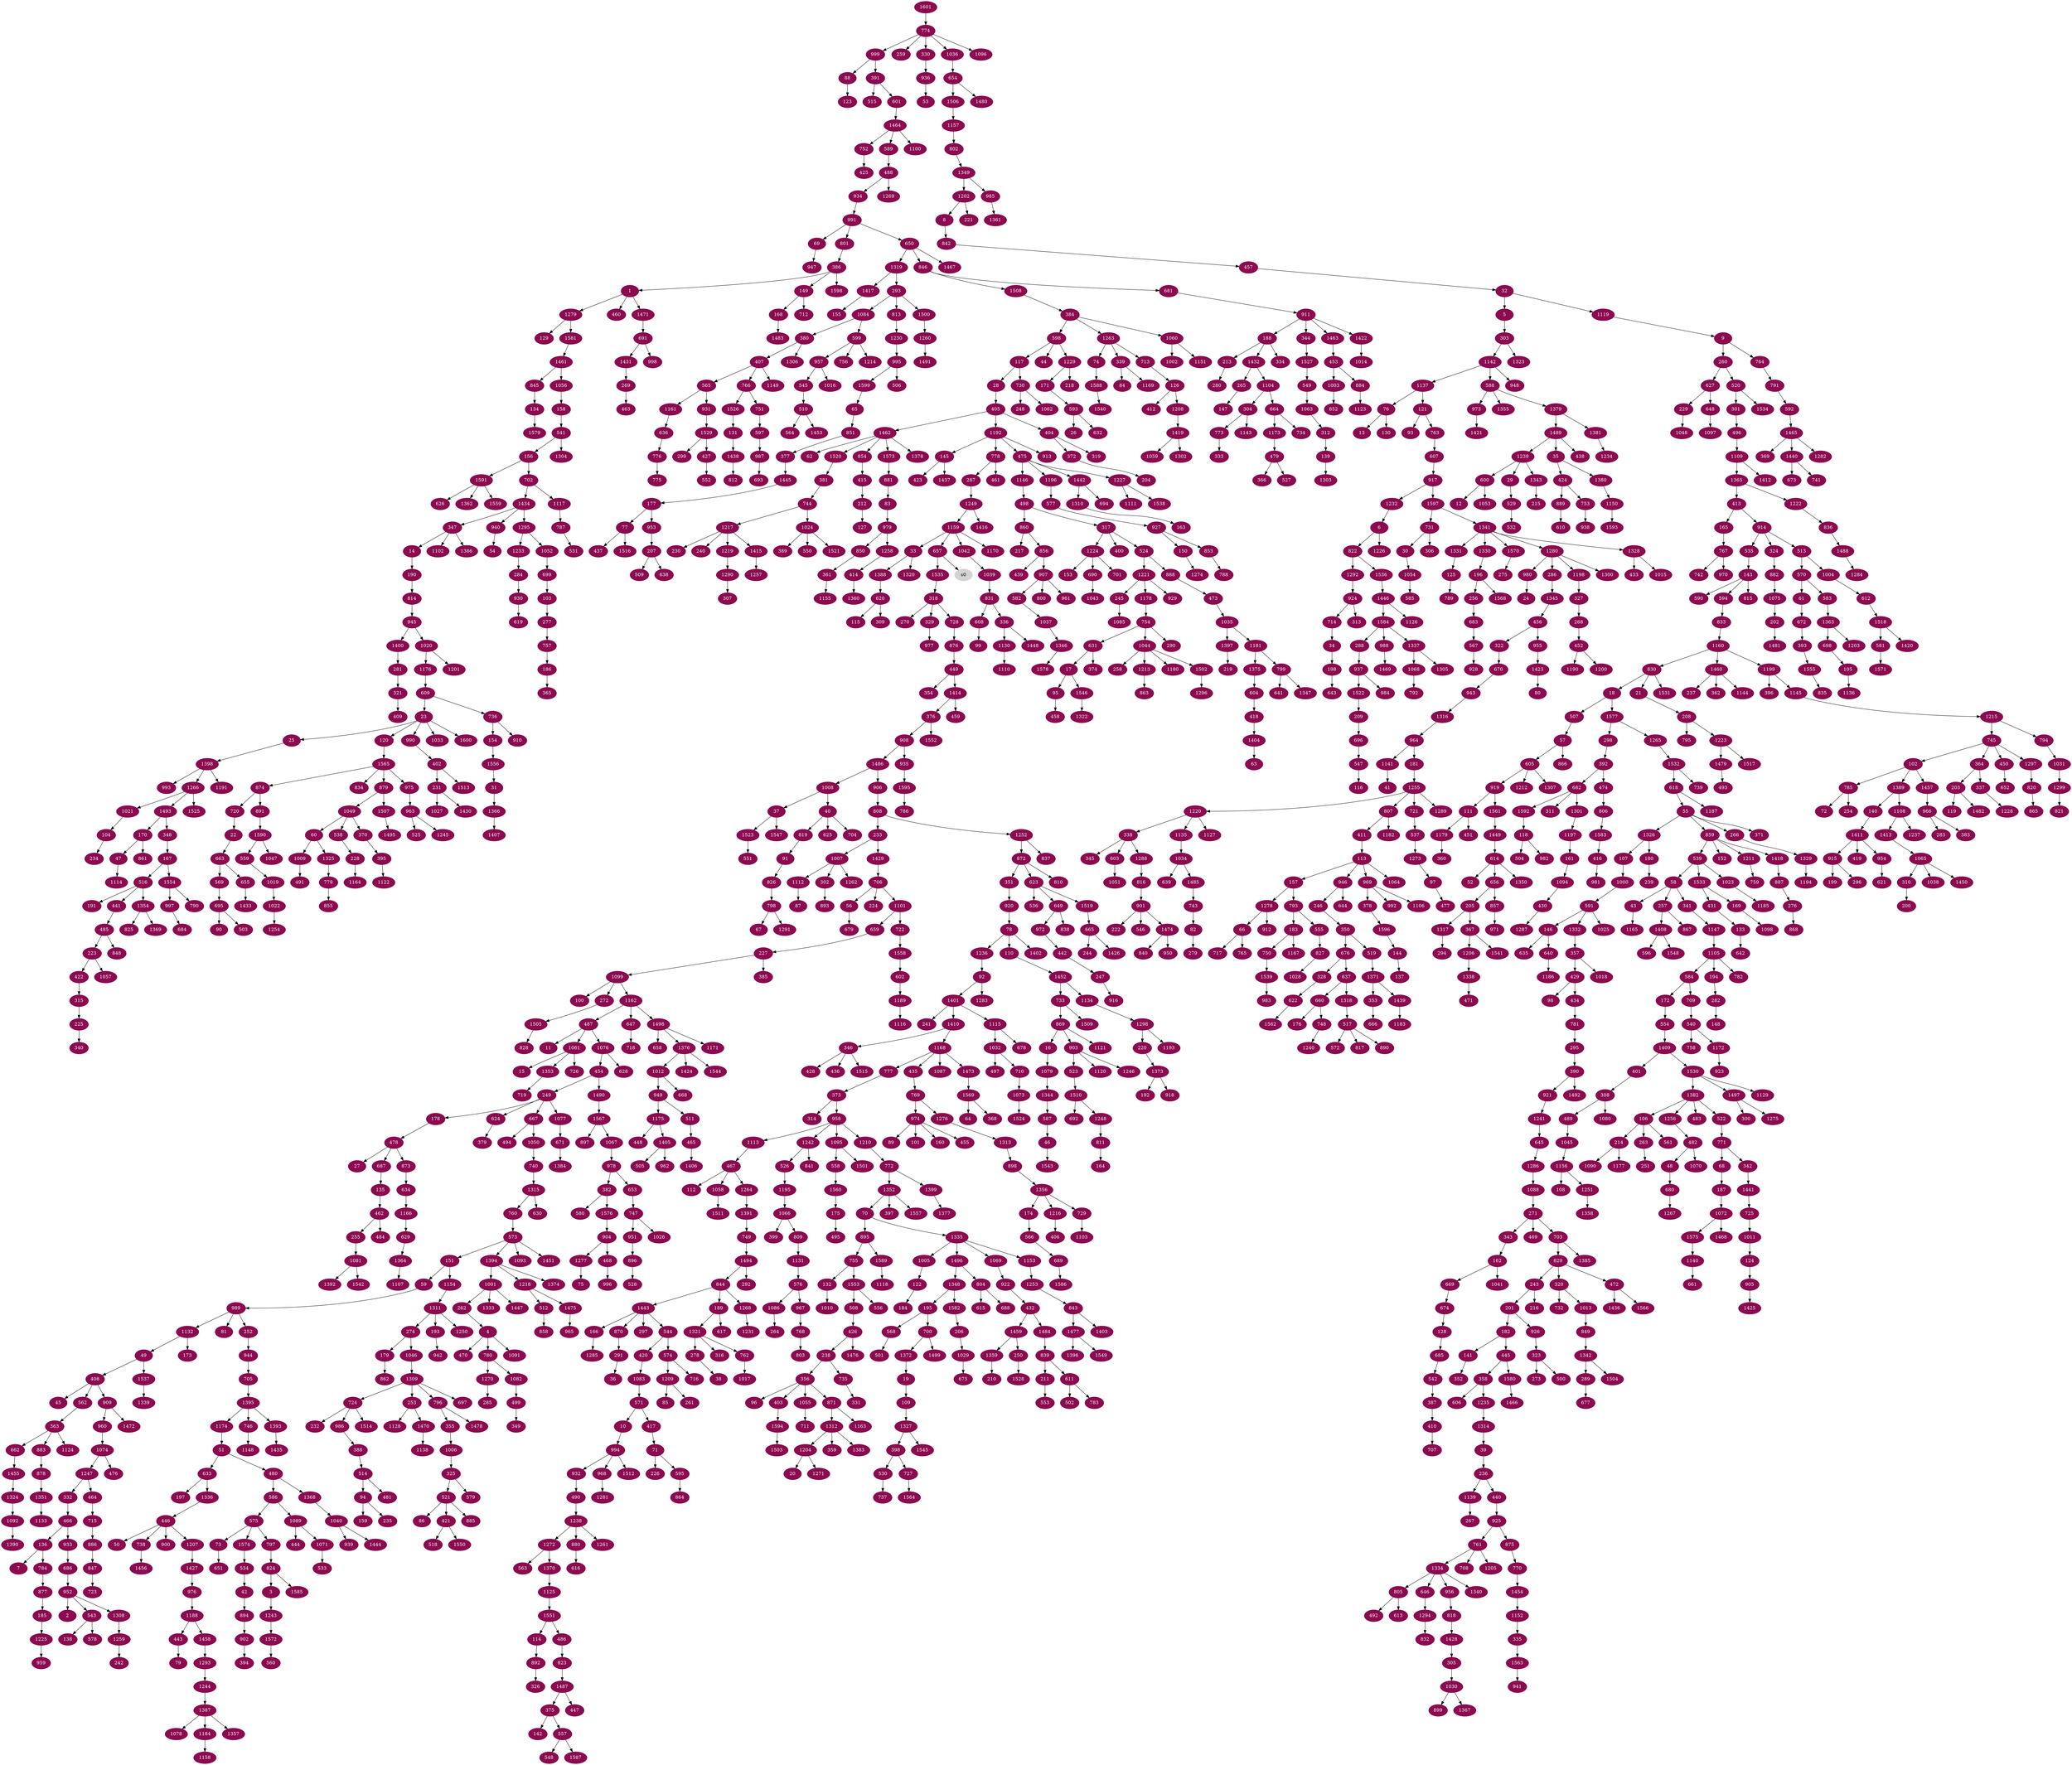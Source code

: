 digraph G {
node [color=deeppink4, style=filled, fontcolor=white];
386 -> 1;
952 -> 2;
824 -> 3;
262 -> 4;
32 -> 5;
1232 -> 6;
136 -> 7;
1202 -> 8;
1119 -> 9;
571 -> 10;
487 -> 11;
600 -> 12;
76 -> 13;
347 -> 14;
1061 -> 15;
869 -> 16;
631 -> 17;
830 -> 18;
1372 -> 19;
1204 -> 20;
830 -> 21;
720 -> 22;
609 -> 23;
980 -> 24;
23 -> 25;
593 -> 26;
478 -> 27;
117 -> 28;
1239 -> 29;
731 -> 30;
1556 -> 31;
457 -> 32;
1159 -> 33;
714 -> 34;
1489 -> 35;
291 -> 36;
1008 -> 37;
278 -> 38;
1314 -> 39;
1008 -> 40;
1141 -> 41;
534 -> 42;
58 -> 43;
598 -> 44;
408 -> 45;
587 -> 46;
170 -> 47;
482 -> 48;
1132 -> 49;
446 -> 50;
1174 -> 51;
614 -> 52;
936 -> 53;
940 -> 54;
618 -> 55;
706 -> 56;
507 -> 57;
539 -> 58;
151 -> 59;
1049 -> 60;
570 -> 61;
1462 -> 62;
1404 -> 63;
1569 -> 64;
1599 -> 65;
1278 -> 66;
798 -> 67;
771 -> 68;
991 -> 69;
1352 -> 70;
417 -> 71;
785 -> 72;
575 -> 73;
1263 -> 74;
1277 -> 75;
1137 -> 76;
177 -> 77;
920 -> 78;
443 -> 79;
1423 -> 80;
989 -> 81;
743 -> 82;
881 -> 83;
339 -> 84;
1209 -> 85;
521 -> 86;
1112 -> 87;
999 -> 88;
974 -> 89;
695 -> 90;
819 -> 91;
1236 -> 92;
121 -> 93;
514 -> 94;
17 -> 95;
356 -> 96;
1273 -> 97;
429 -> 98;
608 -> 99;
1099 -> 100;
974 -> 101;
745 -> 102;
699 -> 103;
1021 -> 104;
698 -> 105;
1382 -> 106;
1326 -> 107;
1156 -> 108;
19 -> 109;
78 -> 110;
919 -> 111;
467 -> 112;
411 -> 113;
1551 -> 114;
620 -> 115;
547 -> 116;
598 -> 117;
1592 -> 118;
203 -> 119;
23 -> 120;
1137 -> 121;
1005 -> 122;
88 -> 123;
1011 -> 124;
1331 -> 125;
713 -> 126;
212 -> 127;
674 -> 128;
1279 -> 129;
76 -> 130;
1526 -> 131;
755 -> 132;
431 -> 133;
845 -> 134;
687 -> 135;
466 -> 136;
144 -> 137;
543 -> 138;
312 -> 139;
1389 -> 140;
182 -> 141;
375 -> 142;
535 -> 143;
1596 -> 144;
1192 -> 145;
591 -> 146;
265 -> 147;
282 -> 148;
386 -> 149;
927 -> 150;
573 -> 151;
859 -> 152;
1224 -> 153;
736 -> 154;
1417 -> 155;
541 -> 156;
113 -> 157;
1056 -> 158;
94 -> 159;
974 -> 160;
1197 -> 161;
343 -> 162;
1310 -> 163;
811 -> 164;
413 -> 165;
1443 -> 166;
348 -> 167;
149 -> 168;
1533 -> 169;
1493 -> 170;
1229 -> 171;
584 -> 172;
1132 -> 173;
1356 -> 174;
1560 -> 175;
660 -> 176;
1445 -> 177;
249 -> 178;
274 -> 179;
1326 -> 180;
964 -> 181;
201 -> 182;
793 -> 183;
122 -> 184;
877 -> 185;
757 -> 186;
68 -> 187;
911 -> 188;
844 -> 189;
14 -> 190;
516 -> 191;
1373 -> 192;
1311 -> 193;
1105 -> 194;
1348 -> 195;
1330 -> 196;
633 -> 197;
34 -> 198;
915 -> 199;
310 -> 200;
243 -> 201;
1075 -> 202;
364 -> 203;
372 -> 204;
656 -> 205;
1582 -> 206;
953 -> 207;
21 -> 208;
1522 -> 209;
1359 -> 210;
839 -> 211;
415 -> 212;
188 -> 213;
106 -> 214;
1343 -> 215;
243 -> 216;
860 -> 217;
1229 -> 218;
1397 -> 219;
1298 -> 220;
1202 -> 221;
901 -> 222;
485 -> 223;
706 -> 224;
315 -> 225;
71 -> 226;
659 -> 227;
538 -> 228;
627 -> 229;
1217 -> 230;
402 -> 231;
724 -> 232;
808 -> 233;
104 -> 234;
94 -> 235;
39 -> 236;
1460 -> 237;
426 -> 238;
180 -> 239;
1217 -> 240;
1401 -> 241;
1259 -> 242;
829 -> 243;
665 -> 244;
1221 -> 245;
946 -> 246;
442 -> 247;
730 -> 248;
454 -> 249;
1459 -> 250;
263 -> 251;
989 -> 252;
1309 -> 253;
785 -> 254;
462 -> 255;
196 -> 256;
58 -> 257;
1044 -> 258;
774 -> 259;
9 -> 260;
1209 -> 261;
1001 -> 262;
106 -> 263;
1086 -> 264;
1432 -> 265;
55 -> 266;
1139 -> 267;
327 -> 268;
1431 -> 269;
318 -> 270;
1088 -> 271;
1099 -> 272;
323 -> 273;
1311 -> 274;
1570 -> 275;
887 -> 276;
103 -> 277;
1321 -> 278;
82 -> 279;
213 -> 280;
1400 -> 281;
194 -> 282;
966 -> 283;
1233 -> 284;
1270 -> 285;
1280 -> 286;
778 -> 287;
1584 -> 288;
1342 -> 289;
754 -> 290;
870 -> 291;
1494 -> 292;
1319 -> 293;
1317 -> 294;
781 -> 295;
915 -> 296;
1443 -> 297;
1577 -> 298;
1529 -> 299;
1497 -> 300;
520 -> 301;
1007 -> 302;
5 -> 303;
1104 -> 304;
1428 -> 305;
731 -> 306;
1290 -> 307;
401 -> 308;
620 -> 309;
1065 -> 310;
682 -> 311;
1063 -> 312;
924 -> 313;
373 -> 314;
422 -> 315;
1321 -> 316;
498 -> 317;
1535 -> 318;
404 -> 319;
829 -> 320;
281 -> 321;
456 -> 322;
926 -> 323;
914 -> 324;
1006 -> 325;
892 -> 326;
1198 -> 327;
676 -> 328;
318 -> 329;
774 -> 330;
735 -> 331;
1247 -> 332;
773 -> 333;
188 -> 334;
1152 -> 335;
831 -> 336;
364 -> 337;
1220 -> 338;
1263 -> 339;
225 -> 340;
58 -> 341;
771 -> 342;
271 -> 343;
911 -> 344;
338 -> 345;
1410 -> 346;
1434 -> 347;
1493 -> 348;
499 -> 349;
246 -> 350;
872 -> 351;
141 -> 352;
1371 -> 353;
449 -> 354;
796 -> 355;
238 -> 356;
1332 -> 357;
445 -> 358;
1312 -> 359;
1179 -> 360;
850 -> 361;
1460 -> 362;
562 -> 363;
745 -> 364;
186 -> 365;
479 -> 366;
205 -> 367;
1569 -> 368;
1465 -> 369;
1049 -> 370;
55 -> 371;
404 -> 372;
777 -> 373;
631 -> 374;
1487 -> 375;
1414 -> 376;
851 -> 377;
969 -> 378;
624 -> 379;
1084 -> 380;
1520 -> 381;
978 -> 382;
966 -> 383;
1508 -> 384;
227 -> 385;
801 -> 386;
542 -> 387;
986 -> 388;
1024 -> 389;
295 -> 390;
999 -> 391;
298 -> 392;
672 -> 393;
902 -> 394;
370 -> 395;
1199 -> 396;
1352 -> 397;
1327 -> 398;
1066 -> 399;
317 -> 400;
1409 -> 401;
990 -> 402;
356 -> 403;
405 -> 404;
28 -> 405;
1216 -> 406;
380 -> 407;
49 -> 408;
321 -> 409;
387 -> 410;
807 -> 411;
126 -> 412;
1365 -> 413;
1258 -> 414;
854 -> 415;
1583 -> 416;
571 -> 417;
604 -> 418;
1411 -> 419;
544 -> 420;
521 -> 421;
223 -> 422;
145 -> 423;
35 -> 424;
752 -> 425;
508 -> 426;
1529 -> 427;
346 -> 428;
357 -> 429;
1094 -> 430;
1533 -> 431;
922 -> 432;
1328 -> 433;
429 -> 434;
1168 -> 435;
346 -> 436;
77 -> 437;
1489 -> 438;
856 -> 439;
236 -> 440;
516 -> 441;
972 -> 442;
1188 -> 443;
1089 -> 444;
182 -> 445;
1336 -> 446;
1487 -> 447;
1175 -> 448;
876 -> 449;
745 -> 450;
111 -> 451;
268 -> 452;
1463 -> 453;
1076 -> 454;
974 -> 455;
1345 -> 456;
842 -> 457;
95 -> 458;
1414 -> 459;
1 -> 460;
778 -> 461;
135 -> 462;
269 -> 463;
1247 -> 464;
511 -> 465;
332 -> 466;
1113 -> 467;
904 -> 468;
271 -> 469;
4 -> 470;
1338 -> 471;
829 -> 472;
888 -> 473;
392 -> 474;
1192 -> 475;
1074 -> 476;
97 -> 477;
178 -> 478;
1173 -> 479;
51 -> 480;
514 -> 481;
1256 -> 482;
1382 -> 483;
462 -> 484;
441 -> 485;
1551 -> 486;
1162 -> 487;
589 -> 488;
308 -> 489;
932 -> 490;
1009 -> 491;
805 -> 492;
1479 -> 493;
667 -> 494;
175 -> 495;
301 -> 496;
1032 -> 497;
1146 -> 498;
1082 -> 499;
323 -> 500;
568 -> 501;
611 -> 502;
695 -> 503;
118 -> 504;
1405 -> 505;
995 -> 506;
18 -> 507;
1553 -> 508;
207 -> 509;
545 -> 510;
949 -> 511;
1218 -> 512;
914 -> 513;
388 -> 514;
391 -> 515;
167 -> 516;
1318 -> 517;
421 -> 518;
350 -> 519;
260 -> 520;
325 -> 521;
1382 -> 522;
903 -> 523;
317 -> 524;
963 -> 525;
1242 -> 526;
479 -> 527;
896 -> 528;
29 -> 529;
398 -> 530;
787 -> 531;
529 -> 532;
1071 -> 533;
1574 -> 534;
914 -> 535;
623 -> 536;
721 -> 537;
1049 -> 538;
859 -> 539;
709 -> 540;
158 -> 541;
685 -> 542;
952 -> 543;
1443 -> 544;
957 -> 545;
901 -> 546;
696 -> 547;
557 -> 548;
1527 -> 549;
1024 -> 550;
1523 -> 551;
427 -> 552;
211 -> 553;
172 -> 554;
793 -> 555;
1553 -> 556;
375 -> 557;
1095 -> 558;
1590 -> 559;
1572 -> 560;
106 -> 561;
408 -> 562;
1272 -> 563;
510 -> 564;
407 -> 565;
174 -> 566;
683 -> 567;
195 -> 568;
663 -> 569;
513 -> 570;
1083 -> 571;
517 -> 572;
760 -> 573;
544 -> 574;
586 -> 575;
1131 -> 576;
1196 -> 577;
543 -> 578;
325 -> 579;
382 -> 580;
1518 -> 581;
907 -> 582;
570 -> 583;
1105 -> 584;
1054 -> 585;
480 -> 586;
1344 -> 587;
1142 -> 588;
1464 -> 589;
143 -> 590;
1000 -> 591;
791 -> 592;
171 -> 593;
143 -> 594;
71 -> 595;
1408 -> 596;
751 -> 597;
384 -> 598;
1084 -> 599;
1239 -> 600;
391 -> 601;
1558 -> 602;
338 -> 603;
1375 -> 604;
57 -> 605;
358 -> 606;
763 -> 607;
831 -> 608;
1176 -> 609;
889 -> 610;
839 -> 611;
1004 -> 612;
805 -> 613;
1449 -> 614;
804 -> 615;
880 -> 616;
189 -> 617;
1532 -> 618;
930 -> 619;
1388 -> 620;
954 -> 621;
328 -> 622;
872 -> 623;
249 -> 624;
40 -> 625;
1591 -> 626;
260 -> 627;
1076 -> 628;
1166 -> 629;
1315 -> 630;
754 -> 631;
593 -> 632;
51 -> 633;
873 -> 634;
146 -> 635;
1161 -> 636;
676 -> 637;
207 -> 638;
1034 -> 639;
146 -> 640;
799 -> 641;
133 -> 642;
198 -> 643;
946 -> 644;
1241 -> 645;
1334 -> 646;
1162 -> 647;
627 -> 648;
623 -> 649;
991 -> 650;
73 -> 651;
450 -> 652;
978 -> 653;
1036 -> 654;
663 -> 655;
614 -> 656;
1159 -> 657;
1498 -> 658;
1101 -> 659;
637 -> 660;
1140 -> 661;
363 -> 662;
22 -> 663;
1104 -> 664;
1519 -> 665;
353 -> 666;
249 -> 667;
1012 -> 668;
162 -> 669;
322 -> 670;
1077 -> 671;
61 -> 672;
1440 -> 673;
669 -> 674;
1029 -> 675;
350 -> 676;
289 -> 677;
1115 -> 678;
56 -> 679;
48 -> 680;
846 -> 681;
392 -> 682;
256 -> 683;
997 -> 684;
128 -> 685;
933 -> 686;
478 -> 687;
804 -> 688;
566 -> 689;
1224 -> 690;
1471 -> 691;
1510 -> 692;
987 -> 693;
1442 -> 694;
569 -> 695;
209 -> 696;
1309 -> 697;
1363 -> 698;
1052 -> 699;
195 -> 700;
1224 -> 701;
156 -> 702;
271 -> 703;
40 -> 704;
944 -> 705;
1429 -> 706;
410 -> 707;
761 -> 708;
584 -> 709;
1032 -> 710;
1055 -> 711;
149 -> 712;
1263 -> 713;
924 -> 714;
464 -> 715;
574 -> 716;
66 -> 717;
647 -> 718;
1353 -> 719;
874 -> 720;
1255 -> 721;
1101 -> 722;
847 -> 723;
1309 -> 724;
1441 -> 725;
1061 -> 726;
398 -> 727;
318 -> 728;
1356 -> 729;
117 -> 730;
1597 -> 731;
320 -> 732;
1452 -> 733;
664 -> 734;
238 -> 735;
609 -> 736;
530 -> 737;
446 -> 738;
1532 -> 739;
1050 -> 740;
1440 -> 741;
767 -> 742;
1485 -> 743;
381 -> 744;
1215 -> 745;
1395 -> 746;
653 -> 747;
660 -> 748;
1391 -> 749;
183 -> 750;
766 -> 751;
1464 -> 752;
424 -> 753;
1178 -> 754;
895 -> 755;
599 -> 756;
277 -> 757;
540 -> 758;
1211 -> 759;
1315 -> 760;
925 -> 761;
1321 -> 762;
121 -> 763;
9 -> 764;
66 -> 765;
407 -> 766;
165 -> 767;
967 -> 768;
435 -> 769;
875 -> 770;
522 -> 771;
1210 -> 772;
304 -> 773;
1601 -> 774;
776 -> 775;
636 -> 776;
1168 -> 777;
1192 -> 778;
1325 -> 779;
4 -> 780;
434 -> 781;
1105 -> 782;
611 -> 783;
136 -> 784;
102 -> 785;
1595 -> 786;
1117 -> 787;
853 -> 788;
125 -> 789;
1554 -> 790;
764 -> 791;
1068 -> 792;
157 -> 793;
1215 -> 794;
208 -> 795;
1309 -> 796;
575 -> 797;
826 -> 798;
1181 -> 799;
907 -> 800;
991 -> 801;
1157 -> 802;
768 -> 803;
1496 -> 804;
1334 -> 805;
474 -> 806;
1255 -> 807;
906 -> 808;
1066 -> 809;
872 -> 810;
1248 -> 811;
1438 -> 812;
293 -> 813;
190 -> 814;
143 -> 815;
1288 -> 816;
517 -> 817;
956 -> 818;
40 -> 819;
1297 -> 820;
1299 -> 821;
6 -> 822;
486 -> 823;
797 -> 824;
1354 -> 825;
91 -> 826;
555 -> 827;
1505 -> 828;
703 -> 829;
1160 -> 830;
1039 -> 831;
1294 -> 832;
594 -> 833;
1565 -> 834;
1555 -> 835;
1222 -> 836;
1252 -> 837;
649 -> 838;
1484 -> 839;
1474 -> 840;
1242 -> 841;
8 -> 842;
1253 -> 843;
1494 -> 844;
1461 -> 845;
650 -> 846;
886 -> 847;
485 -> 848;
1013 -> 849;
979 -> 850;
65 -> 851;
1003 -> 852;
927 -> 853;
1462 -> 854;
779 -> 855;
860 -> 856;
656 -> 857;
512 -> 858;
55 -> 859;
498 -> 860;
170 -> 861;
179 -> 862;
1213 -> 863;
595 -> 864;
820 -> 865;
57 -> 866;
257 -> 867;
276 -> 868;
733 -> 869;
1443 -> 870;
356 -> 871;
1252 -> 872;
478 -> 873;
1565 -> 874;
925 -> 875;
728 -> 876;
784 -> 877;
883 -> 878;
1565 -> 879;
1238 -> 880;
1573 -> 881;
324 -> 882;
363 -> 883;
453 -> 884;
521 -> 885;
715 -> 886;
1418 -> 887;
524 -> 888;
424 -> 889;
517 -> 890;
874 -> 891;
114 -> 892;
302 -> 893;
42 -> 894;
70 -> 895;
951 -> 896;
1567 -> 897;
1313 -> 898;
1030 -> 899;
446 -> 900;
816 -> 901;
894 -> 902;
869 -> 903;
1576 -> 904;
124 -> 905;
1486 -> 906;
856 -> 907;
376 -> 908;
408 -> 909;
736 -> 910;
681 -> 911;
1278 -> 912;
1192 -> 913;
413 -> 914;
1411 -> 915;
247 -> 916;
607 -> 917;
1373 -> 918;
605 -> 919;
351 -> 920;
390 -> 921;
1069 -> 922;
1172 -> 923;
1292 -> 924;
440 -> 925;
201 -> 926;
577 -> 927;
567 -> 928;
1221 -> 929;
284 -> 930;
565 -> 931;
994 -> 932;
466 -> 933;
488 -> 934;
908 -> 935;
330 -> 936;
288 -> 937;
753 -> 938;
1040 -> 939;
1434 -> 940;
1563 -> 941;
193 -> 942;
670 -> 943;
252 -> 944;
814 -> 945;
113 -> 946;
69 -> 947;
1142 -> 948;
1012 -> 949;
1474 -> 950;
747 -> 951;
686 -> 952;
177 -> 953;
1411 -> 954;
456 -> 955;
1334 -> 956;
599 -> 957;
373 -> 958;
1225 -> 959;
909 -> 960;
907 -> 961;
1405 -> 962;
975 -> 963;
1316 -> 964;
1475 -> 965;
1457 -> 966;
576 -> 967;
994 -> 968;
113 -> 969;
767 -> 970;
857 -> 971;
649 -> 972;
588 -> 973;
769 -> 974;
1565 -> 975;
1427 -> 976;
329 -> 977;
1067 -> 978;
83 -> 979;
1280 -> 980;
416 -> 981;
118 -> 982;
1539 -> 983;
937 -> 984;
1349 -> 985;
724 -> 986;
597 -> 987;
1584 -> 988;
59 -> 989;
23 -> 990;
934 -> 991;
969 -> 992;
1398 -> 993;
10 -> 994;
1230 -> 995;
468 -> 996;
1554 -> 997;
691 -> 998;
774 -> 999;
107 -> 1000;
1394 -> 1001;
1060 -> 1002;
453 -> 1003;
513 -> 1004;
1335 -> 1005;
355 -> 1006;
233 -> 1007;
1486 -> 1008;
60 -> 1009;
132 -> 1010;
725 -> 1011;
1376 -> 1012;
320 -> 1013;
1422 -> 1014;
1328 -> 1015;
957 -> 1016;
762 -> 1017;
357 -> 1018;
559 -> 1019;
945 -> 1020;
1266 -> 1021;
1019 -> 1022;
539 -> 1023;
744 -> 1024;
591 -> 1025;
747 -> 1026;
231 -> 1027;
827 -> 1028;
206 -> 1029;
305 -> 1030;
794 -> 1031;
1115 -> 1032;
23 -> 1033;
1135 -> 1034;
473 -> 1035;
774 -> 1036;
582 -> 1037;
1065 -> 1038;
1042 -> 1039;
1368 -> 1040;
162 -> 1041;
1159 -> 1042;
690 -> 1043;
754 -> 1044;
489 -> 1045;
274 -> 1046;
1590 -> 1047;
229 -> 1048;
879 -> 1049;
667 -> 1050;
603 -> 1051;
1295 -> 1052;
600 -> 1053;
30 -> 1054;
356 -> 1055;
1461 -> 1056;
223 -> 1057;
467 -> 1058;
1419 -> 1059;
384 -> 1060;
487 -> 1061;
730 -> 1062;
549 -> 1063;
113 -> 1064;
1413 -> 1065;
1195 -> 1066;
1567 -> 1067;
1337 -> 1068;
1335 -> 1069;
482 -> 1070;
1089 -> 1071;
187 -> 1072;
710 -> 1073;
960 -> 1074;
882 -> 1075;
487 -> 1076;
249 -> 1077;
1387 -> 1078;
16 -> 1079;
308 -> 1080;
255 -> 1081;
780 -> 1082;
420 -> 1083;
293 -> 1084;
245 -> 1085;
576 -> 1086;
1168 -> 1087;
1286 -> 1088;
586 -> 1089;
214 -> 1090;
4 -> 1091;
1324 -> 1092;
573 -> 1093;
161 -> 1094;
958 -> 1095;
774 -> 1096;
648 -> 1097;
169 -> 1098;
227 -> 1099;
1464 -> 1100;
706 -> 1101;
347 -> 1102;
729 -> 1103;
1432 -> 1104;
1147 -> 1105;
969 -> 1106;
1364 -> 1107;
1389 -> 1108;
496 -> 1109;
1130 -> 1110;
1227 -> 1111;
1007 -> 1112;
958 -> 1113;
47 -> 1114;
1401 -> 1115;
1189 -> 1116;
702 -> 1117;
1589 -> 1118;
32 -> 1119;
903 -> 1120;
869 -> 1121;
395 -> 1122;
884 -> 1123;
363 -> 1124;
1370 -> 1125;
1446 -> 1126;
1220 -> 1127;
253 -> 1128;
1530 -> 1129;
336 -> 1130;
809 -> 1131;
989 -> 1132;
1351 -> 1133;
1452 -> 1134;
1220 -> 1135;
105 -> 1136;
1142 -> 1137;
1470 -> 1138;
236 -> 1139;
1575 -> 1140;
964 -> 1141;
303 -> 1142;
304 -> 1143;
1460 -> 1144;
1199 -> 1145;
475 -> 1146;
341 -> 1147;
746 -> 1148;
407 -> 1149;
1380 -> 1150;
1060 -> 1151;
1454 -> 1152;
1335 -> 1153;
151 -> 1154;
361 -> 1155;
1045 -> 1156;
1506 -> 1157;
1184 -> 1158;
1249 -> 1159;
833 -> 1160;
565 -> 1161;
1099 -> 1162;
871 -> 1163;
228 -> 1164;
43 -> 1165;
634 -> 1166;
183 -> 1167;
1410 -> 1168;
339 -> 1169;
1159 -> 1170;
1498 -> 1171;
540 -> 1172;
664 -> 1173;
1395 -> 1174;
949 -> 1175;
1020 -> 1176;
214 -> 1177;
1221 -> 1178;
111 -> 1179;
1044 -> 1180;
1035 -> 1181;
807 -> 1182;
1439 -> 1183;
1387 -> 1184;
1023 -> 1185;
640 -> 1186;
618 -> 1187;
976 -> 1188;
602 -> 1189;
452 -> 1190;
1398 -> 1191;
405 -> 1192;
1298 -> 1193;
1329 -> 1194;
526 -> 1195;
475 -> 1196;
1301 -> 1197;
1280 -> 1198;
1160 -> 1199;
452 -> 1200;
1020 -> 1201;
1349 -> 1202;
1363 -> 1203;
1312 -> 1204;
761 -> 1205;
367 -> 1206;
446 -> 1207;
126 -> 1208;
574 -> 1209;
958 -> 1210;
859 -> 1211;
605 -> 1212;
1044 -> 1213;
599 -> 1214;
1145 -> 1215;
1356 -> 1216;
744 -> 1217;
1394 -> 1218;
1217 -> 1219;
1255 -> 1220;
524 -> 1221;
1365 -> 1222;
208 -> 1223;
317 -> 1224;
185 -> 1225;
6 -> 1226;
475 -> 1227;
337 -> 1228;
598 -> 1229;
813 -> 1230;
1268 -> 1231;
917 -> 1232;
1295 -> 1233;
1381 -> 1234;
358 -> 1235;
78 -> 1236;
1108 -> 1237;
490 -> 1238;
1489 -> 1239;
748 -> 1240;
921 -> 1241;
958 -> 1242;
3 -> 1243;
1293 -> 1244;
963 -> 1245;
903 -> 1246;
1074 -> 1247;
1510 -> 1248;
287 -> 1249;
1311 -> 1250;
1156 -> 1251;
808 -> 1252;
1153 -> 1253;
1022 -> 1254;
181 -> 1255;
1382 -> 1256;
1415 -> 1257;
979 -> 1258;
1308 -> 1259;
1500 -> 1260;
1238 -> 1261;
1007 -> 1262;
384 -> 1263;
467 -> 1264;
1577 -> 1265;
1398 -> 1266;
680 -> 1267;
844 -> 1268;
488 -> 1269;
780 -> 1270;
1204 -> 1271;
1238 -> 1272;
537 -> 1273;
150 -> 1274;
1497 -> 1275;
769 -> 1276;
904 -> 1277;
157 -> 1278;
1 -> 1279;
1341 -> 1280;
968 -> 1281;
1465 -> 1282;
92 -> 1283;
1488 -> 1284;
166 -> 1285;
645 -> 1286;
430 -> 1287;
338 -> 1288;
1255 -> 1289;
1219 -> 1290;
798 -> 1291;
822 -> 1292;
1458 -> 1293;
646 -> 1294;
1434 -> 1295;
1502 -> 1296;
745 -> 1297;
1134 -> 1298;
1031 -> 1299;
1280 -> 1300;
682 -> 1301;
1419 -> 1302;
139 -> 1303;
541 -> 1304;
1337 -> 1305;
380 -> 1306;
605 -> 1307;
952 -> 1308;
1046 -> 1309;
1442 -> 1310;
1154 -> 1311;
871 -> 1312;
1276 -> 1313;
1235 -> 1314;
740 -> 1315;
943 -> 1316;
205 -> 1317;
637 -> 1318;
650 -> 1319;
33 -> 1320;
189 -> 1321;
1546 -> 1322;
303 -> 1323;
1455 -> 1324;
60 -> 1325;
55 -> 1326;
109 -> 1327;
1341 -> 1328;
266 -> 1329;
1341 -> 1330;
1341 -> 1331;
591 -> 1332;
1001 -> 1333;
761 -> 1334;
70 -> 1335;
633 -> 1336;
1584 -> 1337;
1206 -> 1338;
1537 -> 1339;
1334 -> 1340;
1597 -> 1341;
849 -> 1342;
1239 -> 1343;
1079 -> 1344;
286 -> 1345;
1037 -> 1346;
799 -> 1347;
1496 -> 1348;
802 -> 1349;
614 -> 1350;
878 -> 1351;
772 -> 1352;
1061 -> 1353;
516 -> 1354;
588 -> 1355;
898 -> 1356;
1387 -> 1357;
1251 -> 1358;
1459 -> 1359;
414 -> 1360;
985 -> 1361;
1591 -> 1362;
583 -> 1363;
629 -> 1364;
1109 -> 1365;
31 -> 1366;
1030 -> 1367;
480 -> 1368;
1354 -> 1369;
1272 -> 1370;
519 -> 1371;
700 -> 1372;
220 -> 1373;
1394 -> 1374;
1181 -> 1375;
1498 -> 1376;
1399 -> 1377;
1462 -> 1378;
588 -> 1379;
35 -> 1380;
1379 -> 1381;
1530 -> 1382;
1312 -> 1383;
671 -> 1384;
703 -> 1385;
347 -> 1386;
1244 -> 1387;
33 -> 1388;
102 -> 1389;
1092 -> 1390;
1264 -> 1391;
1081 -> 1392;
1395 -> 1393;
573 -> 1394;
705 -> 1395;
1477 -> 1396;
1035 -> 1397;
25 -> 1398;
772 -> 1399;
945 -> 1400;
92 -> 1401;
78 -> 1402;
843 -> 1403;
418 -> 1404;
1175 -> 1405;
465 -> 1406;
1366 -> 1407;
257 -> 1408;
554 -> 1409;
1401 -> 1410;
140 -> 1411;
1109 -> 1412;
1108 -> 1413;
449 -> 1414;
1217 -> 1415;
1249 -> 1416;
1319 -> 1417;
859 -> 1418;
1208 -> 1419;
1518 -> 1420;
973 -> 1421;
911 -> 1422;
955 -> 1423;
1376 -> 1424;
905 -> 1425;
665 -> 1426;
1207 -> 1427;
818 -> 1428;
233 -> 1429;
231 -> 1430;
691 -> 1431;
188 -> 1432;
655 -> 1433;
702 -> 1434;
1393 -> 1435;
472 -> 1436;
145 -> 1437;
131 -> 1438;
1371 -> 1439;
1465 -> 1440;
342 -> 1441;
475 -> 1442;
844 -> 1443;
1040 -> 1444;
377 -> 1445;
1536 -> 1446;
1001 -> 1447;
336 -> 1448;
1561 -> 1449;
1065 -> 1450;
573 -> 1451;
110 -> 1452;
510 -> 1453;
770 -> 1454;
662 -> 1455;
738 -> 1456;
102 -> 1457;
1188 -> 1458;
432 -> 1459;
1160 -> 1460;
1581 -> 1461;
405 -> 1462;
911 -> 1463;
601 -> 1464;
592 -> 1465;
1580 -> 1466;
650 -> 1467;
1072 -> 1468;
988 -> 1469;
253 -> 1470;
1 -> 1471;
909 -> 1472;
1168 -> 1473;
901 -> 1474;
1218 -> 1475;
426 -> 1476;
843 -> 1477;
796 -> 1478;
1223 -> 1479;
654 -> 1480;
202 -> 1481;
203 -> 1482;
168 -> 1483;
432 -> 1484;
1034 -> 1485;
908 -> 1486;
823 -> 1487;
836 -> 1488;
1379 -> 1489;
454 -> 1490;
1260 -> 1491;
390 -> 1492;
1266 -> 1493;
749 -> 1494;
1507 -> 1495;
1335 -> 1496;
1530 -> 1497;
1162 -> 1498;
700 -> 1499;
293 -> 1500;
1095 -> 1501;
1044 -> 1502;
1594 -> 1503;
1342 -> 1504;
272 -> 1505;
654 -> 1506;
879 -> 1507;
846 -> 1508;
733 -> 1509;
523 -> 1510;
1058 -> 1511;
994 -> 1512;
402 -> 1513;
724 -> 1514;
346 -> 1515;
77 -> 1516;
1223 -> 1517;
612 -> 1518;
623 -> 1519;
1462 -> 1520;
1024 -> 1521;
937 -> 1522;
37 -> 1523;
1073 -> 1524;
1266 -> 1525;
766 -> 1526;
344 -> 1527;
250 -> 1528;
931 -> 1529;
1409 -> 1530;
830 -> 1531;
1265 -> 1532;
539 -> 1533;
520 -> 1534;
657 -> 1535;
822 -> 1536;
49 -> 1537;
1227 -> 1538;
750 -> 1539;
1588 -> 1540;
367 -> 1541;
1081 -> 1542;
46 -> 1543;
1376 -> 1544;
1327 -> 1545;
17 -> 1546;
37 -> 1547;
1408 -> 1548;
1477 -> 1549;
421 -> 1550;
1125 -> 1551;
376 -> 1552;
755 -> 1553;
167 -> 1554;
393 -> 1555;
154 -> 1556;
1352 -> 1557;
722 -> 1558;
1591 -> 1559;
558 -> 1560;
919 -> 1561;
622 -> 1562;
335 -> 1563;
727 -> 1564;
120 -> 1565;
472 -> 1566;
1490 -> 1567;
196 -> 1568;
1473 -> 1569;
1341 -> 1570;
581 -> 1571;
1243 -> 1572;
1462 -> 1573;
575 -> 1574;
1072 -> 1575;
382 -> 1576;
18 -> 1577;
1346 -> 1578;
134 -> 1579;
445 -> 1580;
1279 -> 1581;
1348 -> 1582;
806 -> 1583;
1446 -> 1584;
824 -> 1585;
689 -> 1586;
557 -> 1587;
74 -> 1588;
895 -> 1589;
891 -> 1590;
156 -> 1591;
682 -> 1592;
1150 -> 1593;
403 -> 1594;
935 -> 1595;
378 -> 1596;
917 -> 1597;
386 -> 1598;
995 -> 1599;
23 -> 1600;
node [color=lightgrey, style=filled, fontcolor=black];
657 -> s0;
}
